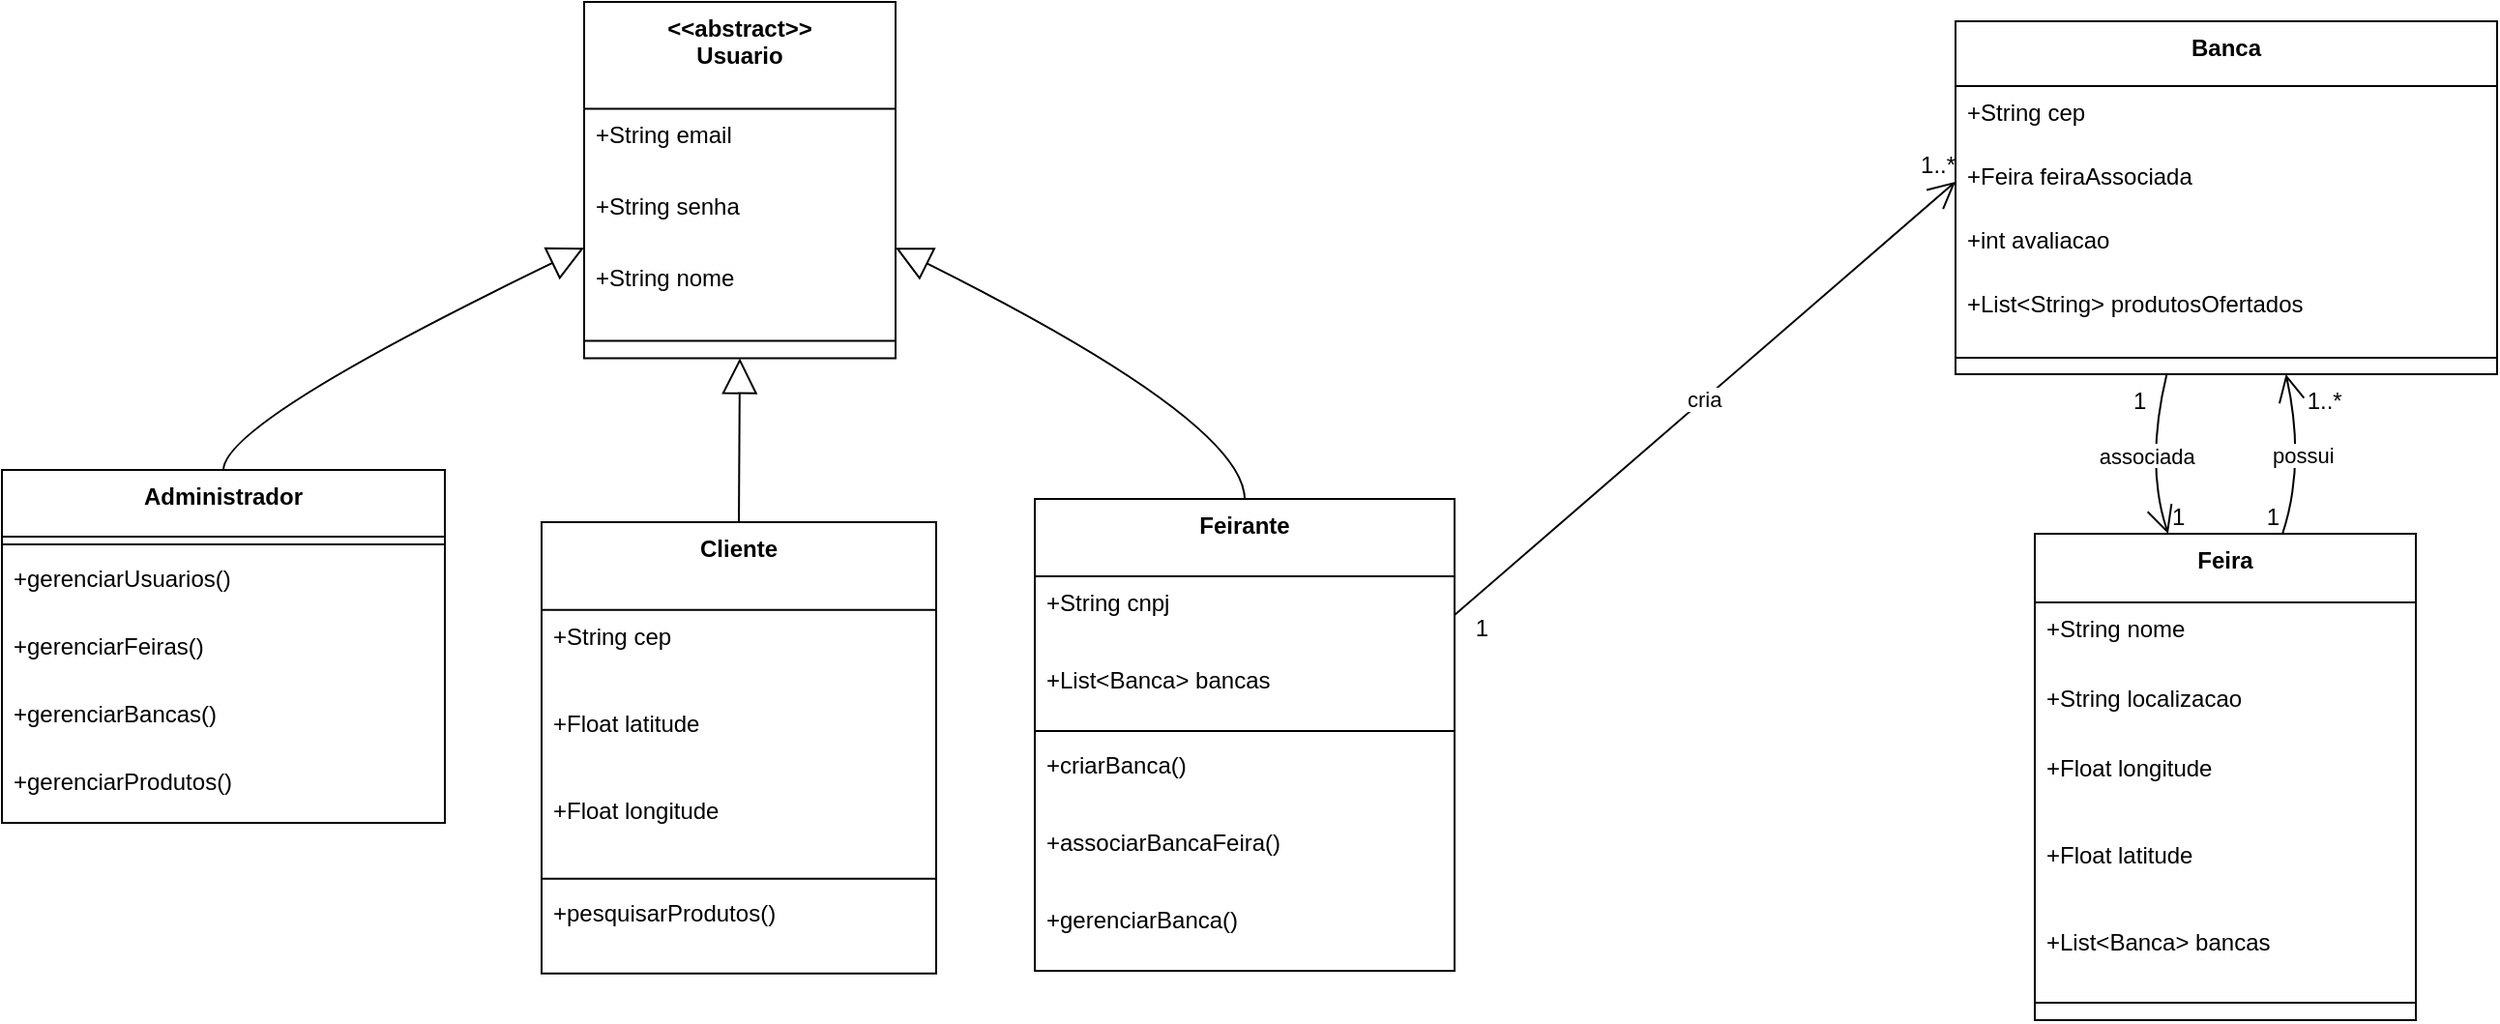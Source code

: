 <mxfile version="26.0.10">
  <diagram name="Page-1" id="P_mPIElf1PLkVhHDIL6I">
    <mxGraphModel grid="1" page="1" gridSize="10" guides="1" tooltips="1" connect="1" arrows="1" fold="1" pageScale="1" pageWidth="850" pageHeight="1100" math="0" shadow="0">
      <root>
        <mxCell id="0" />
        <mxCell id="1" parent="0" />
        <mxCell id="ChtQIxUV1Pzr8W7-y_vJ-42" value="&lt;&lt;abstract&gt;&gt;&#xa;Usuario" style="swimlane;fontStyle=1;align=center;verticalAlign=top;childLayout=stackLayout;horizontal=1;startSize=55.2;horizontalStack=0;resizeParent=1;resizeParentMax=0;resizeLast=0;collapsible=0;marginBottom=0;" vertex="1" parent="1">
          <mxGeometry x="401" y="20" width="161" height="184.2" as="geometry" />
        </mxCell>
        <mxCell id="ChtQIxUV1Pzr8W7-y_vJ-43" value="+String email" style="text;strokeColor=none;fillColor=none;align=left;verticalAlign=top;spacingLeft=4;spacingRight=4;overflow=hidden;rotatable=0;points=[[0,0.5],[1,0.5]];portConstraint=eastwest;" vertex="1" parent="ChtQIxUV1Pzr8W7-y_vJ-42">
          <mxGeometry y="55.2" width="161" height="37" as="geometry" />
        </mxCell>
        <mxCell id="ChtQIxUV1Pzr8W7-y_vJ-44" value="+String senha" style="text;strokeColor=none;fillColor=none;align=left;verticalAlign=top;spacingLeft=4;spacingRight=4;overflow=hidden;rotatable=0;points=[[0,0.5],[1,0.5]];portConstraint=eastwest;" vertex="1" parent="ChtQIxUV1Pzr8W7-y_vJ-42">
          <mxGeometry y="92.2" width="161" height="37" as="geometry" />
        </mxCell>
        <mxCell id="ChtQIxUV1Pzr8W7-y_vJ-45" value="+String nome" style="text;strokeColor=none;fillColor=none;align=left;verticalAlign=top;spacingLeft=4;spacingRight=4;overflow=hidden;rotatable=0;points=[[0,0.5],[1,0.5]];portConstraint=eastwest;" vertex="1" parent="ChtQIxUV1Pzr8W7-y_vJ-42">
          <mxGeometry y="129.2" width="161" height="37" as="geometry" />
        </mxCell>
        <mxCell id="ChtQIxUV1Pzr8W7-y_vJ-46" style="line;strokeWidth=1;fillColor=none;align=left;verticalAlign=middle;spacingTop=-1;spacingLeft=3;spacingRight=3;rotatable=0;labelPosition=right;points=[];portConstraint=eastwest;strokeColor=inherit;" vertex="1" parent="ChtQIxUV1Pzr8W7-y_vJ-42">
          <mxGeometry y="166.2" width="161" height="18" as="geometry" />
        </mxCell>
        <mxCell id="ChtQIxUV1Pzr8W7-y_vJ-47" value="Administrador" style="swimlane;fontStyle=1;align=center;verticalAlign=top;childLayout=stackLayout;horizontal=1;startSize=34.545;horizontalStack=0;resizeParent=1;resizeParentMax=0;resizeLast=0;collapsible=0;marginBottom=0;" vertex="1" parent="1">
          <mxGeometry x="100" y="262" width="229" height="182.545" as="geometry" />
        </mxCell>
        <mxCell id="ChtQIxUV1Pzr8W7-y_vJ-48" style="line;strokeWidth=1;fillColor=none;align=left;verticalAlign=middle;spacingTop=-1;spacingLeft=3;spacingRight=3;rotatable=0;labelPosition=right;points=[];portConstraint=eastwest;strokeColor=inherit;" vertex="1" parent="ChtQIxUV1Pzr8W7-y_vJ-47">
          <mxGeometry y="34.545" width="229" height="8" as="geometry" />
        </mxCell>
        <mxCell id="ChtQIxUV1Pzr8W7-y_vJ-49" value="+gerenciarUsuarios()" style="text;strokeColor=none;fillColor=none;align=left;verticalAlign=top;spacingLeft=4;spacingRight=4;overflow=hidden;rotatable=0;points=[[0,0.5],[1,0.5]];portConstraint=eastwest;" vertex="1" parent="ChtQIxUV1Pzr8W7-y_vJ-47">
          <mxGeometry y="42.545" width="229" height="35" as="geometry" />
        </mxCell>
        <mxCell id="ChtQIxUV1Pzr8W7-y_vJ-50" value="+gerenciarFeiras()" style="text;strokeColor=none;fillColor=none;align=left;verticalAlign=top;spacingLeft=4;spacingRight=4;overflow=hidden;rotatable=0;points=[[0,0.5],[1,0.5]];portConstraint=eastwest;" vertex="1" parent="ChtQIxUV1Pzr8W7-y_vJ-47">
          <mxGeometry y="77.545" width="229" height="35" as="geometry" />
        </mxCell>
        <mxCell id="ChtQIxUV1Pzr8W7-y_vJ-51" value="+gerenciarBancas()" style="text;strokeColor=none;fillColor=none;align=left;verticalAlign=top;spacingLeft=4;spacingRight=4;overflow=hidden;rotatable=0;points=[[0,0.5],[1,0.5]];portConstraint=eastwest;" vertex="1" parent="ChtQIxUV1Pzr8W7-y_vJ-47">
          <mxGeometry y="112.545" width="229" height="35" as="geometry" />
        </mxCell>
        <mxCell id="ChtQIxUV1Pzr8W7-y_vJ-52" value="+gerenciarProdutos()" style="text;strokeColor=none;fillColor=none;align=left;verticalAlign=top;spacingLeft=4;spacingRight=4;overflow=hidden;rotatable=0;points=[[0,0.5],[1,0.5]];portConstraint=eastwest;" vertex="1" parent="ChtQIxUV1Pzr8W7-y_vJ-47">
          <mxGeometry y="147.545" width="229" height="35" as="geometry" />
        </mxCell>
        <mxCell id="ChtQIxUV1Pzr8W7-y_vJ-53" value="Cliente" style="swimlane;fontStyle=1;align=center;verticalAlign=top;childLayout=stackLayout;horizontal=1;startSize=45.333;horizontalStack=0;resizeParent=1;resizeParentMax=0;resizeLast=0;collapsible=0;marginBottom=0;" vertex="1" parent="1">
          <mxGeometry x="379" y="289" width="204" height="233.333" as="geometry" />
        </mxCell>
        <mxCell id="ChtQIxUV1Pzr8W7-y_vJ-54" value="+String cep" style="text;strokeColor=none;fillColor=none;align=left;verticalAlign=top;spacingLeft=4;spacingRight=4;overflow=hidden;rotatable=0;points=[[0,0.5],[1,0.5]];portConstraint=eastwest;" vertex="1" parent="ChtQIxUV1Pzr8W7-y_vJ-53">
          <mxGeometry y="45.333" width="204" height="45" as="geometry" />
        </mxCell>
        <mxCell id="xToX7_xfaf_jQW2TRGFu-1" value="+Float latitude" style="text;strokeColor=none;fillColor=none;align=left;verticalAlign=top;spacingLeft=4;spacingRight=4;overflow=hidden;rotatable=0;points=[[0,0.5],[1,0.5]];portConstraint=eastwest;" vertex="1" parent="ChtQIxUV1Pzr8W7-y_vJ-53">
          <mxGeometry y="90.333" width="204" height="45" as="geometry" />
        </mxCell>
        <mxCell id="xToX7_xfaf_jQW2TRGFu-2" value="+Float longitude" style="text;strokeColor=none;fillColor=none;align=left;verticalAlign=top;spacingLeft=4;spacingRight=4;overflow=hidden;rotatable=0;points=[[0,0.5],[1,0.5]];portConstraint=eastwest;" vertex="1" parent="ChtQIxUV1Pzr8W7-y_vJ-53">
          <mxGeometry y="135.333" width="204" height="45" as="geometry" />
        </mxCell>
        <mxCell id="ChtQIxUV1Pzr8W7-y_vJ-55" style="line;strokeWidth=1;fillColor=none;align=left;verticalAlign=middle;spacingTop=-1;spacingLeft=3;spacingRight=3;rotatable=0;labelPosition=right;points=[];portConstraint=eastwest;strokeColor=inherit;" vertex="1" parent="ChtQIxUV1Pzr8W7-y_vJ-53">
          <mxGeometry y="180.333" width="204" height="8" as="geometry" />
        </mxCell>
        <mxCell id="ChtQIxUV1Pzr8W7-y_vJ-56" value="+pesquisarProdutos()" style="text;strokeColor=none;fillColor=none;align=left;verticalAlign=top;spacingLeft=4;spacingRight=4;overflow=hidden;rotatable=0;points=[[0,0.5],[1,0.5]];portConstraint=eastwest;" vertex="1" parent="ChtQIxUV1Pzr8W7-y_vJ-53">
          <mxGeometry y="188.333" width="204" height="45" as="geometry" />
        </mxCell>
        <mxCell id="ChtQIxUV1Pzr8W7-y_vJ-57" value="Feirante" style="swimlane;fontStyle=1;align=center;verticalAlign=top;childLayout=stackLayout;horizontal=1;startSize=40;horizontalStack=0;resizeParent=1;resizeParentMax=0;resizeLast=0;collapsible=0;marginBottom=0;" vertex="1" parent="1">
          <mxGeometry x="634" y="277" width="217" height="244" as="geometry" />
        </mxCell>
        <mxCell id="ChtQIxUV1Pzr8W7-y_vJ-58" value="+String cnpj" style="text;strokeColor=none;fillColor=none;align=left;verticalAlign=top;spacingLeft=4;spacingRight=4;overflow=hidden;rotatable=0;points=[[0,0.5],[1,0.5]];portConstraint=eastwest;" vertex="1" parent="ChtQIxUV1Pzr8W7-y_vJ-57">
          <mxGeometry y="40" width="217" height="40" as="geometry" />
        </mxCell>
        <mxCell id="ChtQIxUV1Pzr8W7-y_vJ-90" value="+List&lt;Banca&gt; bancas" style="text;strokeColor=none;fillColor=none;align=left;verticalAlign=top;spacingLeft=4;spacingRight=4;overflow=hidden;rotatable=0;points=[[0,0.5],[1,0.5]];portConstraint=eastwest;" vertex="1" parent="ChtQIxUV1Pzr8W7-y_vJ-57">
          <mxGeometry y="80" width="217" height="36" as="geometry" />
        </mxCell>
        <mxCell id="ChtQIxUV1Pzr8W7-y_vJ-59" style="line;strokeWidth=1;fillColor=none;align=left;verticalAlign=middle;spacingTop=-1;spacingLeft=3;spacingRight=3;rotatable=0;labelPosition=right;points=[];portConstraint=eastwest;strokeColor=inherit;" vertex="1" parent="ChtQIxUV1Pzr8W7-y_vJ-57">
          <mxGeometry y="116" width="217" height="8" as="geometry" />
        </mxCell>
        <mxCell id="ChtQIxUV1Pzr8W7-y_vJ-60" value="+criarBanca()" style="text;strokeColor=none;fillColor=none;align=left;verticalAlign=top;spacingLeft=4;spacingRight=4;overflow=hidden;rotatable=0;points=[[0,0.5],[1,0.5]];portConstraint=eastwest;" vertex="1" parent="ChtQIxUV1Pzr8W7-y_vJ-57">
          <mxGeometry y="124" width="217" height="40" as="geometry" />
        </mxCell>
        <mxCell id="ChtQIxUV1Pzr8W7-y_vJ-89" value="+associarBancaFeira()" style="text;strokeColor=none;fillColor=none;align=left;verticalAlign=top;spacingLeft=4;spacingRight=4;overflow=hidden;rotatable=0;points=[[0,0.5],[1,0.5]];portConstraint=eastwest;" vertex="1" parent="ChtQIxUV1Pzr8W7-y_vJ-57">
          <mxGeometry y="164" width="217" height="40" as="geometry" />
        </mxCell>
        <mxCell id="ChtQIxUV1Pzr8W7-y_vJ-61" value="+gerenciarBanca()" style="text;strokeColor=none;fillColor=none;align=left;verticalAlign=top;spacingLeft=4;spacingRight=4;overflow=hidden;rotatable=0;points=[[0,0.5],[1,0.5]];portConstraint=eastwest;" vertex="1" parent="ChtQIxUV1Pzr8W7-y_vJ-57">
          <mxGeometry y="204" width="217" height="40" as="geometry" />
        </mxCell>
        <mxCell id="ChtQIxUV1Pzr8W7-y_vJ-62" value="Banca" style="swimlane;fontStyle=1;align=center;verticalAlign=top;childLayout=stackLayout;horizontal=1;startSize=33.455;horizontalStack=0;resizeParent=1;resizeParentMax=0;resizeLast=0;collapsible=0;marginBottom=0;" vertex="1" parent="1">
          <mxGeometry x="1110" y="30" width="280" height="182.455" as="geometry" />
        </mxCell>
        <mxCell id="ChtQIxUV1Pzr8W7-y_vJ-63" value="+String cep" style="text;strokeColor=none;fillColor=none;align=left;verticalAlign=top;spacingLeft=4;spacingRight=4;overflow=hidden;rotatable=0;points=[[0,0.5],[1,0.5]];portConstraint=eastwest;" vertex="1" parent="ChtQIxUV1Pzr8W7-y_vJ-62">
          <mxGeometry y="33.455" width="280" height="33" as="geometry" />
        </mxCell>
        <mxCell id="ChtQIxUV1Pzr8W7-y_vJ-64" value="+Feira feiraAssociada" style="text;strokeColor=none;fillColor=none;align=left;verticalAlign=top;spacingLeft=4;spacingRight=4;overflow=hidden;rotatable=0;points=[[0,0.5],[1,0.5]];portConstraint=eastwest;" vertex="1" parent="ChtQIxUV1Pzr8W7-y_vJ-62">
          <mxGeometry y="66.455" width="280" height="33" as="geometry" />
        </mxCell>
        <mxCell id="ChtQIxUV1Pzr8W7-y_vJ-65" value="+int avaliacao" style="text;strokeColor=none;fillColor=none;align=left;verticalAlign=top;spacingLeft=4;spacingRight=4;overflow=hidden;rotatable=0;points=[[0,0.5],[1,0.5]];portConstraint=eastwest;" vertex="1" parent="ChtQIxUV1Pzr8W7-y_vJ-62">
          <mxGeometry y="99.455" width="280" height="33" as="geometry" />
        </mxCell>
        <mxCell id="ChtQIxUV1Pzr8W7-y_vJ-66" value="+List&lt;String&gt; produtosOfertados" style="text;strokeColor=none;fillColor=none;align=left;verticalAlign=top;spacingLeft=4;spacingRight=4;overflow=hidden;rotatable=0;points=[[0,0.5],[1,0.5]];portConstraint=eastwest;" vertex="1" parent="ChtQIxUV1Pzr8W7-y_vJ-62">
          <mxGeometry y="132.455" width="280" height="33" as="geometry" />
        </mxCell>
        <mxCell id="ChtQIxUV1Pzr8W7-y_vJ-67" style="line;strokeWidth=1;fillColor=none;align=left;verticalAlign=middle;spacingTop=-1;spacingLeft=3;spacingRight=3;rotatable=0;labelPosition=right;points=[];portConstraint=eastwest;strokeColor=inherit;" vertex="1" parent="ChtQIxUV1Pzr8W7-y_vJ-62">
          <mxGeometry y="165.455" width="280" height="17" as="geometry" />
        </mxCell>
        <mxCell id="ChtQIxUV1Pzr8W7-y_vJ-68" value="Feira" style="swimlane;fontStyle=1;align=center;verticalAlign=top;childLayout=stackLayout;horizontal=1;startSize=35.556;horizontalStack=0;resizeParent=1;resizeParentMax=0;resizeLast=0;collapsible=0;marginBottom=0;" vertex="1" parent="1">
          <mxGeometry x="1151" y="295" width="197" height="251.556" as="geometry" />
        </mxCell>
        <mxCell id="ChtQIxUV1Pzr8W7-y_vJ-69" value="+String nome" style="text;strokeColor=none;fillColor=none;align=left;verticalAlign=top;spacingLeft=4;spacingRight=4;overflow=hidden;rotatable=0;points=[[0,0.5],[1,0.5]];portConstraint=eastwest;" vertex="1" parent="ChtQIxUV1Pzr8W7-y_vJ-68">
          <mxGeometry y="35.556" width="197" height="36" as="geometry" />
        </mxCell>
        <mxCell id="ChtQIxUV1Pzr8W7-y_vJ-70" value="+String localizacao" style="text;strokeColor=none;fillColor=none;align=left;verticalAlign=top;spacingLeft=4;spacingRight=4;overflow=hidden;rotatable=0;points=[[0,0.5],[1,0.5]];portConstraint=eastwest;" vertex="1" parent="ChtQIxUV1Pzr8W7-y_vJ-68">
          <mxGeometry y="71.556" width="197" height="36" as="geometry" />
        </mxCell>
        <mxCell id="xToX7_xfaf_jQW2TRGFu-4" value="+Float longitude" style="text;strokeColor=none;fillColor=none;align=left;verticalAlign=top;spacingLeft=4;spacingRight=4;overflow=hidden;rotatable=0;points=[[0,0.5],[1,0.5]];portConstraint=eastwest;" vertex="1" parent="ChtQIxUV1Pzr8W7-y_vJ-68">
          <mxGeometry y="107.556" width="197" height="45" as="geometry" />
        </mxCell>
        <mxCell id="xToX7_xfaf_jQW2TRGFu-3" value="+Float latitude" style="text;strokeColor=none;fillColor=none;align=left;verticalAlign=top;spacingLeft=4;spacingRight=4;overflow=hidden;rotatable=0;points=[[0,0.5],[1,0.5]];portConstraint=eastwest;" vertex="1" parent="ChtQIxUV1Pzr8W7-y_vJ-68">
          <mxGeometry y="152.556" width="197" height="45" as="geometry" />
        </mxCell>
        <mxCell id="ChtQIxUV1Pzr8W7-y_vJ-71" value="+List&lt;Banca&gt; bancas" style="text;strokeColor=none;fillColor=none;align=left;verticalAlign=top;spacingLeft=4;spacingRight=4;overflow=hidden;rotatable=0;points=[[0,0.5],[1,0.5]];portConstraint=eastwest;" vertex="1" parent="ChtQIxUV1Pzr8W7-y_vJ-68">
          <mxGeometry y="197.556" width="197" height="36" as="geometry" />
        </mxCell>
        <mxCell id="ChtQIxUV1Pzr8W7-y_vJ-72" style="line;strokeWidth=1;fillColor=none;align=left;verticalAlign=middle;spacingTop=-1;spacingLeft=3;spacingRight=3;rotatable=0;labelPosition=right;points=[];portConstraint=eastwest;strokeColor=inherit;" vertex="1" parent="ChtQIxUV1Pzr8W7-y_vJ-68">
          <mxGeometry y="233.556" width="197" height="18" as="geometry" />
        </mxCell>
        <mxCell id="ChtQIxUV1Pzr8W7-y_vJ-73" value="" style="curved=1;startArrow=block;startSize=16;startFill=0;endArrow=none;exitX=0;exitY=0.69;entryX=0.5;entryY=0;rounded=0;" edge="1" parent="1" source="ChtQIxUV1Pzr8W7-y_vJ-42" target="ChtQIxUV1Pzr8W7-y_vJ-47">
          <mxGeometry relative="1" as="geometry">
            <Array as="points">
              <mxPoint x="215" y="237" />
            </Array>
          </mxGeometry>
        </mxCell>
        <mxCell id="ChtQIxUV1Pzr8W7-y_vJ-74" value="" style="curved=1;startArrow=block;startSize=16;startFill=0;endArrow=none;exitX=0.5;exitY=1;entryX=0.5;entryY=0;rounded=0;" edge="1" parent="1" source="ChtQIxUV1Pzr8W7-y_vJ-42" target="ChtQIxUV1Pzr8W7-y_vJ-53">
          <mxGeometry relative="1" as="geometry">
            <Array as="points" />
          </mxGeometry>
        </mxCell>
        <mxCell id="ChtQIxUV1Pzr8W7-y_vJ-75" value="" style="curved=1;startArrow=block;startSize=16;startFill=0;endArrow=none;exitX=1;exitY=0.69;entryX=0.5;entryY=0;rounded=0;" edge="1" parent="1" source="ChtQIxUV1Pzr8W7-y_vJ-42" target="ChtQIxUV1Pzr8W7-y_vJ-57">
          <mxGeometry relative="1" as="geometry">
            <Array as="points">
              <mxPoint x="742" y="237" />
            </Array>
          </mxGeometry>
        </mxCell>
        <mxCell id="ChtQIxUV1Pzr8W7-y_vJ-76" value="possui" style="curved=1;startArrow=none;endArrow=open;endSize=12;exitX=0.65;exitY=0;entryX=0.61;entryY=1;rounded=0;" edge="1" parent="1" source="ChtQIxUV1Pzr8W7-y_vJ-68" target="ChtQIxUV1Pzr8W7-y_vJ-62">
          <mxGeometry relative="1" as="geometry">
            <Array as="points">
              <mxPoint x="1291" y="259" />
            </Array>
          </mxGeometry>
        </mxCell>
        <mxCell id="ChtQIxUV1Pzr8W7-y_vJ-77" value="1" style="edgeLabel;resizable=0;labelBackgroundColor=none;fontSize=12;align=right;verticalAlign=bottom;" vertex="1" parent="ChtQIxUV1Pzr8W7-y_vJ-76">
          <mxGeometry x="-1" relative="1" as="geometry" />
        </mxCell>
        <mxCell id="ChtQIxUV1Pzr8W7-y_vJ-78" value="1..*" style="edgeLabel;resizable=0;labelBackgroundColor=none;fontSize=12;align=left;verticalAlign=top;" vertex="1" parent="ChtQIxUV1Pzr8W7-y_vJ-76">
          <mxGeometry x="1" relative="1" as="geometry">
            <mxPoint x="9" as="offset" />
          </mxGeometry>
        </mxCell>
        <mxCell id="ChtQIxUV1Pzr8W7-y_vJ-79" value="associada" style="curved=1;startArrow=none;endArrow=open;endSize=12;exitX=0.39;exitY=1;entryX=0.35;entryY=0;rounded=0;" edge="1" parent="1" source="ChtQIxUV1Pzr8W7-y_vJ-62" target="ChtQIxUV1Pzr8W7-y_vJ-68">
          <mxGeometry relative="1" as="geometry">
            <Array as="points">
              <mxPoint x="1208" y="259" />
            </Array>
          </mxGeometry>
        </mxCell>
        <mxCell id="ChtQIxUV1Pzr8W7-y_vJ-80" value="1" style="edgeLabel;resizable=0;labelBackgroundColor=none;fontSize=12;align=right;verticalAlign=top;" vertex="1" parent="ChtQIxUV1Pzr8W7-y_vJ-79">
          <mxGeometry x="-1" relative="1" as="geometry">
            <mxPoint x="-9" as="offset" />
          </mxGeometry>
        </mxCell>
        <mxCell id="ChtQIxUV1Pzr8W7-y_vJ-81" value="1" style="edgeLabel;resizable=0;labelBackgroundColor=none;fontSize=12;align=left;verticalAlign=bottom;" vertex="1" parent="ChtQIxUV1Pzr8W7-y_vJ-79">
          <mxGeometry x="1" relative="1" as="geometry" />
        </mxCell>
        <mxCell id="ChtQIxUV1Pzr8W7-y_vJ-82" value="cria" style="curved=1;startArrow=none;endArrow=open;endSize=12;exitX=1;exitY=0.5;entryX=0;entryY=0.5;rounded=0;exitDx=0;exitDy=0;entryDx=0;entryDy=0;" edge="1" parent="1" source="ChtQIxUV1Pzr8W7-y_vJ-58" target="ChtQIxUV1Pzr8W7-y_vJ-64">
          <mxGeometry relative="1" as="geometry">
            <Array as="points" />
          </mxGeometry>
        </mxCell>
        <mxCell id="ChtQIxUV1Pzr8W7-y_vJ-83" value="1" style="edgeLabel;resizable=0;labelBackgroundColor=none;fontSize=12;align=right;verticalAlign=top;" vertex="1" parent="ChtQIxUV1Pzr8W7-y_vJ-82">
          <mxGeometry x="-1" relative="1" as="geometry">
            <mxPoint x="19" y="-7" as="offset" />
          </mxGeometry>
        </mxCell>
        <mxCell id="ChtQIxUV1Pzr8W7-y_vJ-84" value="1..*" style="edgeLabel;resizable=0;labelBackgroundColor=none;fontSize=12;align=left;verticalAlign=bottom;" vertex="1" parent="ChtQIxUV1Pzr8W7-y_vJ-82">
          <mxGeometry x="1" relative="1" as="geometry">
            <mxPoint x="-20" as="offset" />
          </mxGeometry>
        </mxCell>
      </root>
    </mxGraphModel>
  </diagram>
</mxfile>

